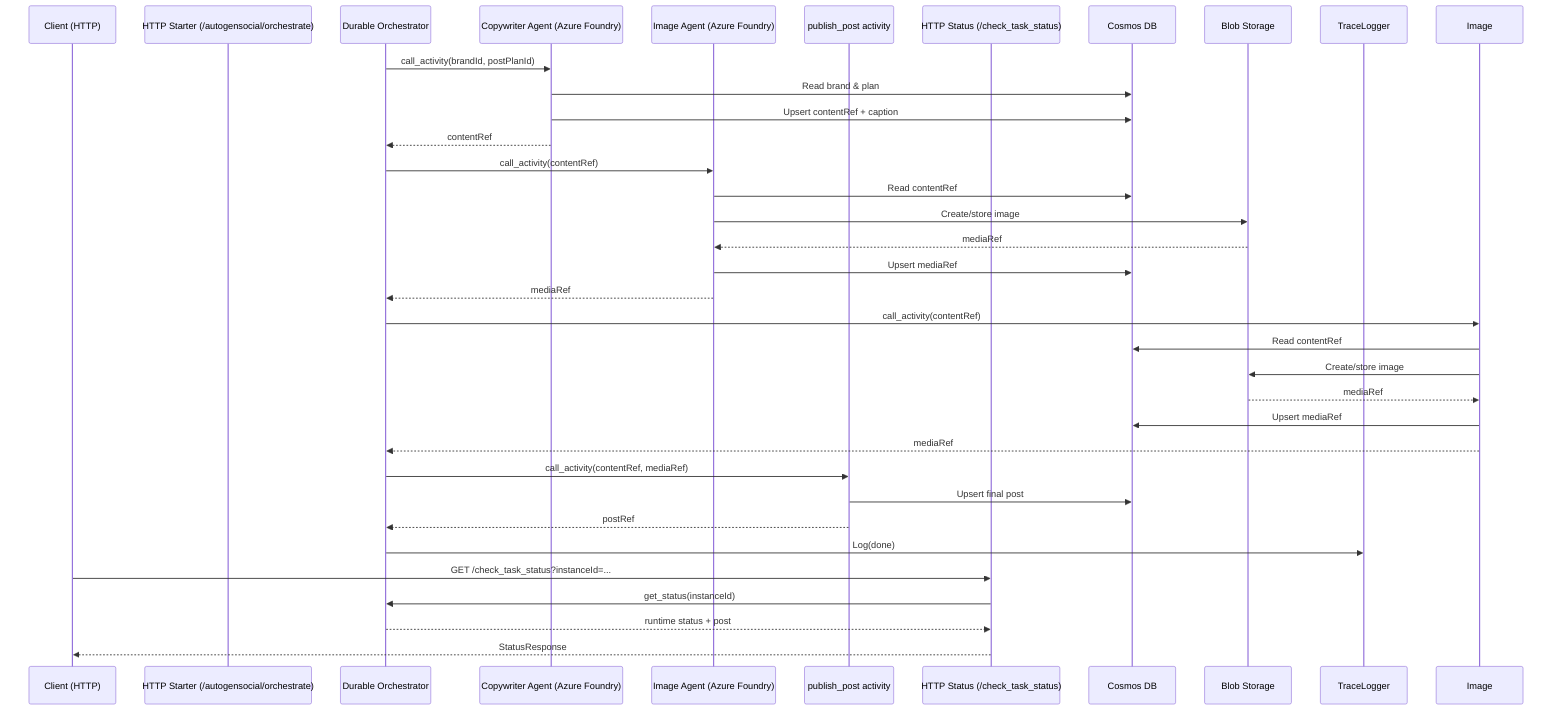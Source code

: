 ---
id: 16629962-bb60-4718-ad83-7da6c0705c9e
---

sequenceDiagram
    participant Client as Client (HTTP)
    participant Starter as HTTP Starter (/autogensocial/orchestrate)
    participant Orchestrator as Durable Orchestrator
    participant Copywriter as Copywriter Agent (Azure Foundry)
    participant ImageAgent as Image Agent (Azure Foundry)
    participant Publish as publish_post activity
    participant Status as HTTP Status (/check_task_status)
    participant Cosmos as Cosmos DB
    participant Blob as Blob Storage
    participant Trace as TraceLogger

    Orchestrator->>Copywriter: call_activity(brandId, postPlanId)
    Copywriter->>Cosmos: Read brand & plan
    Copywriter->>Cosmos: Upsert contentRef + caption
    Copywriter-->>Orchestrator: contentRef

    Orchestrator->>ImageAgent: call_activity(contentRef)
    ImageAgent->>Cosmos: Read contentRef
    ImageAgent->>Blob: Create/store image
    Blob-->>ImageAgent: mediaRef
    ImageAgent->>Cosmos: Upsert mediaRef
    ImageAgent-->>Orchestrator: mediaRef

    Orchestrator->>Image: call_activity(contentRef)
    Image->>Cosmos: Read contentRef
    Image->>Blob: Create/store image
    Blob-->>Image: mediaRef
    Image->>Cosmos: Upsert mediaRef
    Image-->>Orchestrator: mediaRef

    Orchestrator->>Publish: call_activity(contentRef, mediaRef)
    Publish->>Cosmos: Upsert final post
    Publish-->>Orchestrator: postRef
    Orchestrator->>Trace: Log(done)

    Client->>Status: GET /check_task_status?instanceId=...
    Status->>Orchestrator: get_status(instanceId)
    Orchestrator-->>Status: runtime status + post
    Status-->>Client: StatusResponse
